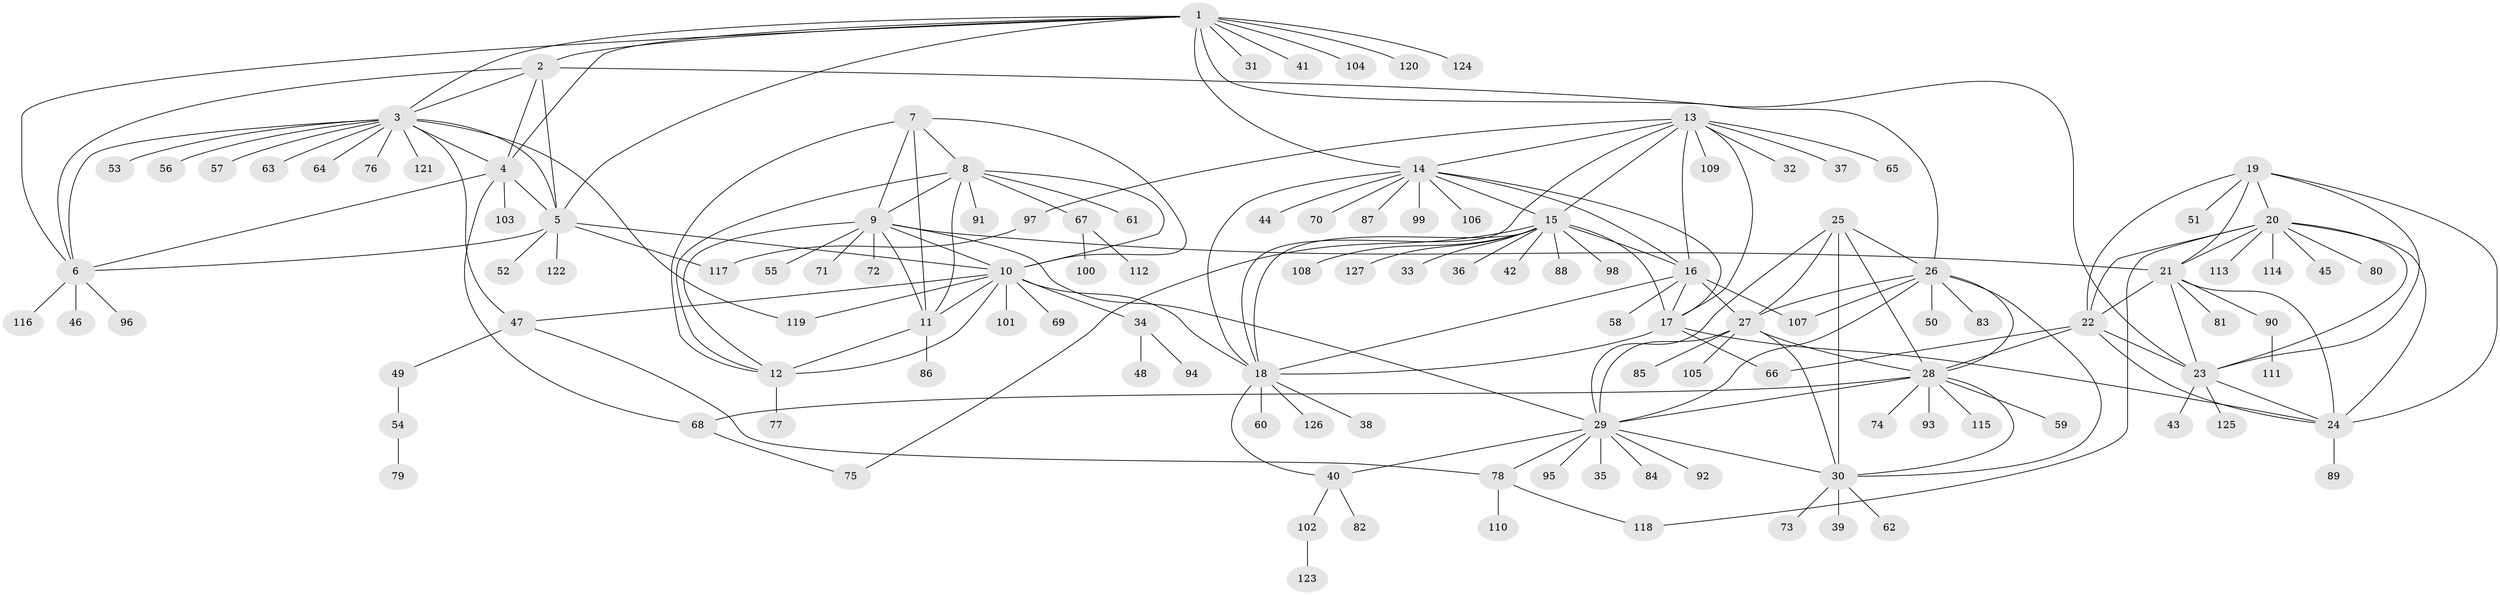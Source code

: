 // Generated by graph-tools (version 1.1) at 2025/50/03/09/25 03:50:39]
// undirected, 127 vertices, 192 edges
graph export_dot {
graph [start="1"]
  node [color=gray90,style=filled];
  1;
  2;
  3;
  4;
  5;
  6;
  7;
  8;
  9;
  10;
  11;
  12;
  13;
  14;
  15;
  16;
  17;
  18;
  19;
  20;
  21;
  22;
  23;
  24;
  25;
  26;
  27;
  28;
  29;
  30;
  31;
  32;
  33;
  34;
  35;
  36;
  37;
  38;
  39;
  40;
  41;
  42;
  43;
  44;
  45;
  46;
  47;
  48;
  49;
  50;
  51;
  52;
  53;
  54;
  55;
  56;
  57;
  58;
  59;
  60;
  61;
  62;
  63;
  64;
  65;
  66;
  67;
  68;
  69;
  70;
  71;
  72;
  73;
  74;
  75;
  76;
  77;
  78;
  79;
  80;
  81;
  82;
  83;
  84;
  85;
  86;
  87;
  88;
  89;
  90;
  91;
  92;
  93;
  94;
  95;
  96;
  97;
  98;
  99;
  100;
  101;
  102;
  103;
  104;
  105;
  106;
  107;
  108;
  109;
  110;
  111;
  112;
  113;
  114;
  115;
  116;
  117;
  118;
  119;
  120;
  121;
  122;
  123;
  124;
  125;
  126;
  127;
  1 -- 2;
  1 -- 3;
  1 -- 4;
  1 -- 5;
  1 -- 6;
  1 -- 14;
  1 -- 26;
  1 -- 31;
  1 -- 41;
  1 -- 104;
  1 -- 120;
  1 -- 124;
  2 -- 3;
  2 -- 4;
  2 -- 5;
  2 -- 6;
  2 -- 23;
  3 -- 4;
  3 -- 5;
  3 -- 6;
  3 -- 47;
  3 -- 53;
  3 -- 56;
  3 -- 57;
  3 -- 63;
  3 -- 64;
  3 -- 76;
  3 -- 119;
  3 -- 121;
  4 -- 5;
  4 -- 6;
  4 -- 68;
  4 -- 103;
  5 -- 6;
  5 -- 10;
  5 -- 52;
  5 -- 117;
  5 -- 122;
  6 -- 46;
  6 -- 96;
  6 -- 116;
  7 -- 8;
  7 -- 9;
  7 -- 10;
  7 -- 11;
  7 -- 12;
  8 -- 9;
  8 -- 10;
  8 -- 11;
  8 -- 12;
  8 -- 61;
  8 -- 67;
  8 -- 91;
  9 -- 10;
  9 -- 11;
  9 -- 12;
  9 -- 21;
  9 -- 29;
  9 -- 55;
  9 -- 71;
  9 -- 72;
  10 -- 11;
  10 -- 12;
  10 -- 18;
  10 -- 34;
  10 -- 47;
  10 -- 69;
  10 -- 101;
  10 -- 119;
  11 -- 12;
  11 -- 86;
  12 -- 77;
  13 -- 14;
  13 -- 15;
  13 -- 16;
  13 -- 17;
  13 -- 18;
  13 -- 32;
  13 -- 37;
  13 -- 65;
  13 -- 97;
  13 -- 109;
  14 -- 15;
  14 -- 16;
  14 -- 17;
  14 -- 18;
  14 -- 44;
  14 -- 70;
  14 -- 87;
  14 -- 99;
  14 -- 106;
  15 -- 16;
  15 -- 17;
  15 -- 18;
  15 -- 33;
  15 -- 36;
  15 -- 42;
  15 -- 75;
  15 -- 88;
  15 -- 98;
  15 -- 108;
  15 -- 127;
  16 -- 17;
  16 -- 18;
  16 -- 27;
  16 -- 58;
  16 -- 107;
  17 -- 18;
  17 -- 24;
  17 -- 66;
  18 -- 38;
  18 -- 40;
  18 -- 60;
  18 -- 126;
  19 -- 20;
  19 -- 21;
  19 -- 22;
  19 -- 23;
  19 -- 24;
  19 -- 51;
  20 -- 21;
  20 -- 22;
  20 -- 23;
  20 -- 24;
  20 -- 45;
  20 -- 80;
  20 -- 113;
  20 -- 114;
  20 -- 118;
  21 -- 22;
  21 -- 23;
  21 -- 24;
  21 -- 81;
  21 -- 90;
  22 -- 23;
  22 -- 24;
  22 -- 28;
  22 -- 66;
  23 -- 24;
  23 -- 43;
  23 -- 125;
  24 -- 89;
  25 -- 26;
  25 -- 27;
  25 -- 28;
  25 -- 29;
  25 -- 30;
  26 -- 27;
  26 -- 28;
  26 -- 29;
  26 -- 30;
  26 -- 50;
  26 -- 83;
  26 -- 107;
  27 -- 28;
  27 -- 29;
  27 -- 30;
  27 -- 85;
  27 -- 105;
  28 -- 29;
  28 -- 30;
  28 -- 59;
  28 -- 68;
  28 -- 74;
  28 -- 93;
  28 -- 115;
  29 -- 30;
  29 -- 35;
  29 -- 40;
  29 -- 78;
  29 -- 84;
  29 -- 92;
  29 -- 95;
  30 -- 39;
  30 -- 62;
  30 -- 73;
  34 -- 48;
  34 -- 94;
  40 -- 82;
  40 -- 102;
  47 -- 49;
  47 -- 78;
  49 -- 54;
  54 -- 79;
  67 -- 100;
  67 -- 112;
  68 -- 75;
  78 -- 110;
  78 -- 118;
  90 -- 111;
  97 -- 117;
  102 -- 123;
}
